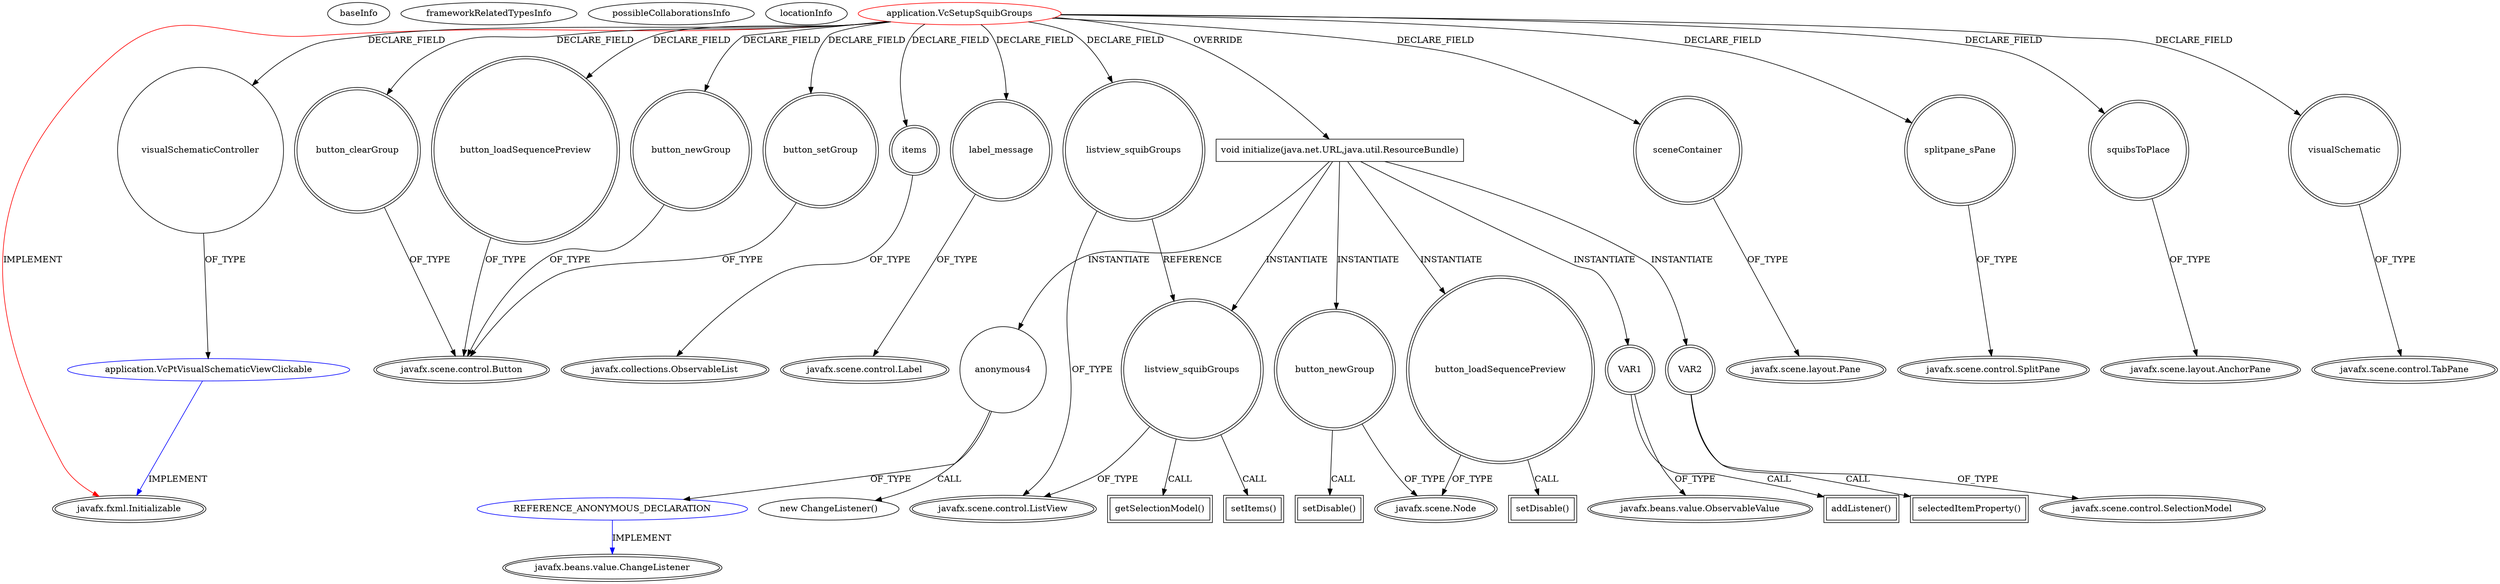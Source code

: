 digraph {
baseInfo[graphId=3676,category="extension_graph",isAnonymous=false,possibleRelation=true]
frameworkRelatedTypesInfo[0="javafx.fxml.Initializable"]
possibleCollaborationsInfo[0="3676~OVERRIDING_METHOD_DECLARATION-INSTANTIATION-~javafx.fxml.Initializable ~javafx.beans.value.ChangeListener ~false~true",1="3676~FIELD_DECLARATION-~javafx.fxml.Initializable ~javafx.fxml.Initializable ~false~false"]
locationInfo[projectName="mrempala-sp",filePath="/mrempala-sp/sp-master/src/application/VcSetupSquibGroups.java",contextSignature="VcSetupSquibGroups",graphId="3676"]
0[label="application.VcSetupSquibGroups",vertexType="ROOT_CLIENT_CLASS_DECLARATION",isFrameworkType=false,color=red]
1[label="javafx.fxml.Initializable",vertexType="FRAMEWORK_INTERFACE_TYPE",isFrameworkType=true,peripheries=2]
2[label="button_clearGroup",vertexType="FIELD_DECLARATION",isFrameworkType=true,peripheries=2,shape=circle]
3[label="javafx.scene.control.Button",vertexType="FRAMEWORK_CLASS_TYPE",isFrameworkType=true,peripheries=2]
4[label="button_loadSequencePreview",vertexType="FIELD_DECLARATION",isFrameworkType=true,peripheries=2,shape=circle]
6[label="button_newGroup",vertexType="FIELD_DECLARATION",isFrameworkType=true,peripheries=2,shape=circle]
8[label="button_setGroup",vertexType="FIELD_DECLARATION",isFrameworkType=true,peripheries=2,shape=circle]
10[label="items",vertexType="FIELD_DECLARATION",isFrameworkType=true,peripheries=2,shape=circle]
11[label="javafx.collections.ObservableList",vertexType="FRAMEWORK_INTERFACE_TYPE",isFrameworkType=true,peripheries=2]
12[label="label_message",vertexType="FIELD_DECLARATION",isFrameworkType=true,peripheries=2,shape=circle]
13[label="javafx.scene.control.Label",vertexType="FRAMEWORK_CLASS_TYPE",isFrameworkType=true,peripheries=2]
14[label="listview_squibGroups",vertexType="FIELD_DECLARATION",isFrameworkType=true,peripheries=2,shape=circle]
15[label="javafx.scene.control.ListView",vertexType="FRAMEWORK_CLASS_TYPE",isFrameworkType=true,peripheries=2]
16[label="sceneContainer",vertexType="FIELD_DECLARATION",isFrameworkType=true,peripheries=2,shape=circle]
17[label="javafx.scene.layout.Pane",vertexType="FRAMEWORK_CLASS_TYPE",isFrameworkType=true,peripheries=2]
18[label="splitpane_sPane",vertexType="FIELD_DECLARATION",isFrameworkType=true,peripheries=2,shape=circle]
19[label="javafx.scene.control.SplitPane",vertexType="FRAMEWORK_CLASS_TYPE",isFrameworkType=true,peripheries=2]
20[label="squibsToPlace",vertexType="FIELD_DECLARATION",isFrameworkType=true,peripheries=2,shape=circle]
21[label="javafx.scene.layout.AnchorPane",vertexType="FRAMEWORK_CLASS_TYPE",isFrameworkType=true,peripheries=2]
22[label="visualSchematic",vertexType="FIELD_DECLARATION",isFrameworkType=true,peripheries=2,shape=circle]
23[label="javafx.scene.control.TabPane",vertexType="FRAMEWORK_CLASS_TYPE",isFrameworkType=true,peripheries=2]
24[label="visualSchematicController",vertexType="FIELD_DECLARATION",isFrameworkType=false,shape=circle]
25[label="application.VcPtVisualSchematicViewClickable",vertexType="REFERENCE_CLIENT_CLASS_DECLARATION",isFrameworkType=false,color=blue]
27[label="void initialize(java.net.URL,java.util.ResourceBundle)",vertexType="OVERRIDING_METHOD_DECLARATION",isFrameworkType=false,shape=box]
28[label="listview_squibGroups",vertexType="VARIABLE_EXPRESION",isFrameworkType=true,peripheries=2,shape=circle]
29[label="setItems()",vertexType="INSIDE_CALL",isFrameworkType=true,peripheries=2,shape=box]
31[label="VAR1",vertexType="VARIABLE_EXPRESION",isFrameworkType=true,peripheries=2,shape=circle]
33[label="javafx.beans.value.ObservableValue",vertexType="FRAMEWORK_INTERFACE_TYPE",isFrameworkType=true,peripheries=2]
32[label="addListener()",vertexType="INSIDE_CALL",isFrameworkType=true,peripheries=2,shape=box]
34[label="VAR2",vertexType="VARIABLE_EXPRESION",isFrameworkType=true,peripheries=2,shape=circle]
36[label="javafx.scene.control.SelectionModel",vertexType="FRAMEWORK_CLASS_TYPE",isFrameworkType=true,peripheries=2]
35[label="selectedItemProperty()",vertexType="INSIDE_CALL",isFrameworkType=true,peripheries=2,shape=box]
38[label="getSelectionModel()",vertexType="INSIDE_CALL",isFrameworkType=true,peripheries=2,shape=box]
40[label="anonymous4",vertexType="VARIABLE_EXPRESION",isFrameworkType=false,shape=circle]
41[label="REFERENCE_ANONYMOUS_DECLARATION",vertexType="REFERENCE_ANONYMOUS_DECLARATION",isFrameworkType=false,color=blue]
42[label="javafx.beans.value.ChangeListener",vertexType="FRAMEWORK_INTERFACE_TYPE",isFrameworkType=true,peripheries=2]
39[label="new ChangeListener()",vertexType="CONSTRUCTOR_CALL",isFrameworkType=false]
43[label="button_newGroup",vertexType="VARIABLE_EXPRESION",isFrameworkType=true,peripheries=2,shape=circle]
45[label="javafx.scene.Node",vertexType="FRAMEWORK_CLASS_TYPE",isFrameworkType=true,peripheries=2]
44[label="setDisable()",vertexType="INSIDE_CALL",isFrameworkType=true,peripheries=2,shape=box]
46[label="button_loadSequencePreview",vertexType="VARIABLE_EXPRESION",isFrameworkType=true,peripheries=2,shape=circle]
47[label="setDisable()",vertexType="INSIDE_CALL",isFrameworkType=true,peripheries=2,shape=box]
0->1[label="IMPLEMENT",color=red]
0->2[label="DECLARE_FIELD"]
2->3[label="OF_TYPE"]
0->4[label="DECLARE_FIELD"]
4->3[label="OF_TYPE"]
0->6[label="DECLARE_FIELD"]
6->3[label="OF_TYPE"]
0->8[label="DECLARE_FIELD"]
8->3[label="OF_TYPE"]
0->10[label="DECLARE_FIELD"]
10->11[label="OF_TYPE"]
0->12[label="DECLARE_FIELD"]
12->13[label="OF_TYPE"]
0->14[label="DECLARE_FIELD"]
14->15[label="OF_TYPE"]
0->16[label="DECLARE_FIELD"]
16->17[label="OF_TYPE"]
0->18[label="DECLARE_FIELD"]
18->19[label="OF_TYPE"]
0->20[label="DECLARE_FIELD"]
20->21[label="OF_TYPE"]
0->22[label="DECLARE_FIELD"]
22->23[label="OF_TYPE"]
0->24[label="DECLARE_FIELD"]
25->1[label="IMPLEMENT",color=blue]
24->25[label="OF_TYPE"]
0->27[label="OVERRIDE"]
27->28[label="INSTANTIATE"]
14->28[label="REFERENCE"]
28->15[label="OF_TYPE"]
28->29[label="CALL"]
27->31[label="INSTANTIATE"]
31->33[label="OF_TYPE"]
31->32[label="CALL"]
27->34[label="INSTANTIATE"]
34->36[label="OF_TYPE"]
34->35[label="CALL"]
28->38[label="CALL"]
27->40[label="INSTANTIATE"]
41->42[label="IMPLEMENT",color=blue]
40->41[label="OF_TYPE"]
40->39[label="CALL"]
27->43[label="INSTANTIATE"]
43->45[label="OF_TYPE"]
43->44[label="CALL"]
27->46[label="INSTANTIATE"]
46->45[label="OF_TYPE"]
46->47[label="CALL"]
}
